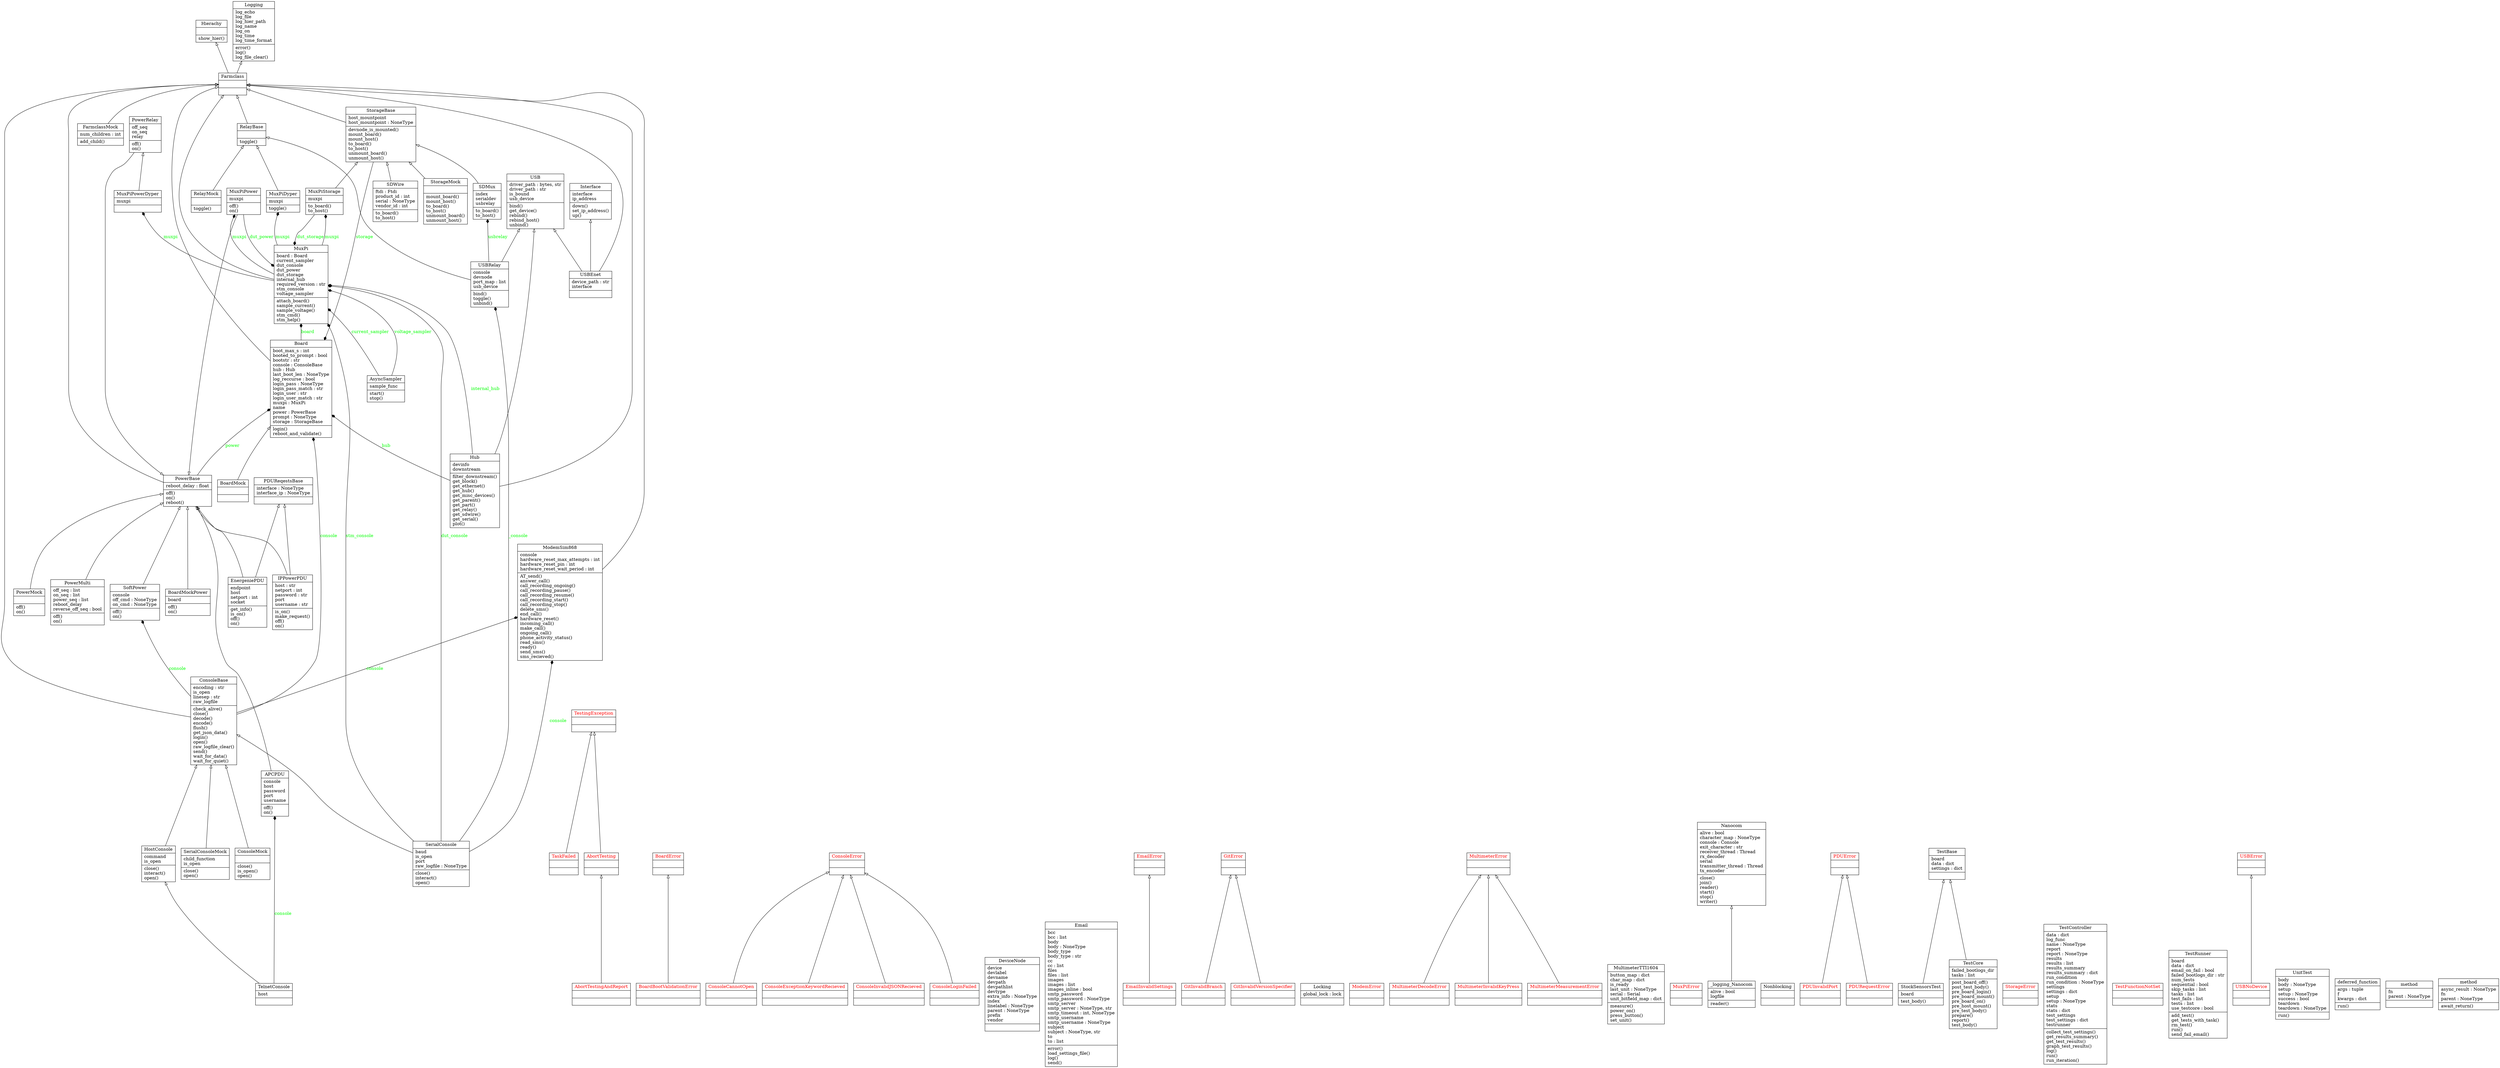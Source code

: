 digraph "classes_farm-core" {
charset="utf-8"
rankdir=BT
"0" [label="{APCPDU|console\lhost\lpassword\lport\lusername\l|off()\lon()\l}", shape="record"];
"1" [fontcolor="red", label="{AbortTesting|\l|}", shape="record"];
"2" [fontcolor="red", label="{AbortTestingAndReport|\l|}", shape="record"];
"3" [label="{AsyncSampler|sample_func\l|start()\lstop()\l}", shape="record"];
"4" [label="{Board|boot_max_s : int\lbooted_to_prompt : bool\lbootstr : str\lconsole : ConsoleBase\lhub : Hub\llast_boot_len : NoneType\llog_reccurse : bool\llogin_pass : NoneType\llogin_pass_match : str\llogin_user : str\llogin_user_match : str\lmuxpi : MuxPi\lname\lpower : PowerBase\lprompt : NoneType\lstorage : StorageBase\l|login()\lreboot_and_validate()\l}", shape="record"];
"5" [fontcolor="red", label="{BoardBootValidationError|\l|}", shape="record"];
"6" [fontcolor="red", label="{BoardError|\l|}", shape="record"];
"7" [label="{BoardMock|\l|}", shape="record"];
"8" [label="{BoardMockPower|board\l|off()\lon()\l}", shape="record"];
"9" [label="{ConsoleBase|encoding : str\lis_open\llinesep : str\lraw_logfile\l|check_alive()\lclose()\ldecode()\lencode()\lflush()\lget_json_data()\llogin()\lopen()\lraw_logfile_clear()\lsend()\lwait_for_data()\lwait_for_quiet()\l}", shape="record"];
"10" [fontcolor="red", label="{ConsoleCannotOpen|\l|}", shape="record"];
"11" [fontcolor="red", label="{ConsoleError|\l|}", shape="record"];
"12" [fontcolor="red", label="{ConsoleExceptionKeywordRecieved|\l|}", shape="record"];
"13" [fontcolor="red", label="{ConsoleInvalidJSONRecieved|\l|}", shape="record"];
"14" [fontcolor="red", label="{ConsoleLoginFailed|\l|}", shape="record"];
"15" [label="{ConsoleMock|\l|close()\lis_open()\lopen()\l}", shape="record"];
"16" [label="{DeviceNode|device\ldevlabel\ldevname\ldevpath\ldevpathlist\ldevtype\lextra_info : NoneType\lindex\llinelabel : NoneType\lparent : NoneType\lprefix\lvendor\l|}", shape="record"];
"17" [label="{Email|bcc\lbcc : list\lbody\lbody : NoneType\lbody_type\lbody_type : str\lcc\lcc : list\lfiles\lfiles : list\limages\limages : list\limages_inline : bool\lsmtp_password\lsmtp_password : NoneType\lsmtp_server\lsmtp_server : NoneType, str\lsmtp_timeout : int, NoneType\lsmtp_username\lsmtp_username : NoneType\lsubject\lsubject : NoneType, str\lto\lto : list\l|error()\lload_settings_file()\llog()\lsend()\l}", shape="record"];
"18" [fontcolor="red", label="{EmailError|\l|}", shape="record"];
"19" [fontcolor="red", label="{EmailInvalidSettings|\l|}", shape="record"];
"20" [label="{EnergeniePDU|endpoint\lhost\lnetport : int\lsocket\l|get_info()\lis_on()\loff()\lon()\l}", shape="record"];
"21" [label="{Farmclass|\l|}", shape="record"];
"22" [label="{FarmclassMock|num_children : int\l|add_child()\l}", shape="record"];
"23" [fontcolor="red", label="{GitError|\l|}", shape="record"];
"24" [fontcolor="red", label="{GitInvalidBranch|\l|}", shape="record"];
"25" [fontcolor="red", label="{GitInvalidVersionSpecifier|\l|}", shape="record"];
"26" [label="{Hierachy|\l|show_hier()\l}", shape="record"];
"27" [label="{HostConsole|command\lis_open\l|close()\linteract()\lopen()\l}", shape="record"];
"28" [label="{Hub|devinfo\ldownstream\l|filter_downstream()\lget_block()\lget_ethernet()\lget_hub()\lget_misc_devices()\lget_parent()\lget_part()\lget_relay()\lget_sdwire()\lget_serial()\lplot()\l}", shape="record"];
"29" [label="{IPPowerPDU|host : str\lnetport : int\lpassword : str\lport\lusername : str\l|is_on()\lmake_request()\loff()\lon()\l}", shape="record"];
"30" [label="{Interface|interface\lip_address\l|down()\lset_ip_address()\lup()\l}", shape="record"];
"31" [label="{Locking|global_lock : lock\l|}", shape="record"];
"32" [label="{Logging|log_echo\llog_file\llog_hier_path\llog_name\llog_on\llog_time\llog_time_format\l|error()\llog()\llog_file_clear()\l}", shape="record"];
"33" [fontcolor="red", label="{ModemError|\l|}", shape="record"];
"34" [label="{ModemSim868|console\lhardware_reset_max_attempts : int\lhardware_reset_pin : int\lhardware_reset_wait_period : int\l|AT_send()\lanswer_call()\lcall_recording_ongoing()\lcall_recording_pause()\lcall_recording_resume()\lcall_recording_start()\lcall_recording_stop()\ldelete_sms()\lend_call()\lhardware_reset()\lincoming_call()\lmake_call()\longoing_call()\lphone_activity_status()\lread_sms()\lready()\lsend_sms()\lsms_recieved()\l}", shape="record"];
"35" [fontcolor="red", label="{MultimeterDecodeError|\l|}", shape="record"];
"36" [fontcolor="red", label="{MultimeterError|\l|}", shape="record"];
"37" [fontcolor="red", label="{MultimeterInvalidKeyPress|\l|}", shape="record"];
"38" [fontcolor="red", label="{MultimeterMeasurementError|\l|}", shape="record"];
"39" [label="{MultimeterTTI1604|button_map : dict\lchar_map : dict\lis_ready\llast_unit : NoneType\lserial : Serial\lunit_bitfield_map : dict\l|measure()\lpower_on()\lpress_button()\lset_unit()\l}", shape="record"];
"40" [label="{MuxPi|board : Board\lcurrent_sampler\ldut_console\ldut_power\ldut_storage\linternal_hub\lrequired_version : str\lstm_console\lvoltage_sampler\l|attach_board()\lsample_current()\lsample_voltage()\lstm_cmd()\lstm_help()\l}", shape="record"];
"41" [label="{MuxPiDyper|muxpi\l|toggle()\l}", shape="record"];
"42" [fontcolor="red", label="{MuxPiError|\l|}", shape="record"];
"43" [label="{MuxPiPower|muxpi\l|off()\lon()\l}", shape="record"];
"44" [label="{MuxPiPowerDyper|muxpi\l|}", shape="record"];
"45" [label="{MuxPiStorage|muxpi\l|to_board()\lto_host()\l}", shape="record"];
"46" [label="{Nanocom|alive : bool\lcharacter_map : NoneType\lconsole : Console\lexit_character : str\lreceiver_thread : Thread\lrx_decoder\lserial\ltransmitter_thread : Thread\ltx_encoder\l|close()\ljoin()\lreader()\lstart()\lstop()\lwriter()\l}", shape="record"];
"47" [label="{Nonblocking|\l|}", shape="record"];
"48" [fontcolor="red", label="{PDUError|\l|}", shape="record"];
"49" [fontcolor="red", label="{PDUInvalidPort|\l|}", shape="record"];
"50" [label="{PDUReqestsBase|interface : NoneType\linterface_ip : NoneType\l|}", shape="record"];
"51" [fontcolor="red", label="{PDURequestError|\l|}", shape="record"];
"52" [label="{PowerBase|reboot_delay : float\l|off()\lon()\lreboot()\l}", shape="record"];
"53" [label="{PowerMock|\l|off()\lon()\l}", shape="record"];
"54" [label="{PowerMulti|off_seq : list\lon_seq : list\lpower_seq : list\lreboot_delay\lreverse_off_seq : bool\l|off()\lon()\l}", shape="record"];
"55" [label="{PowerRelay|off_seq\lon_seq\lrelay\l|off()\lon()\l}", shape="record"];
"56" [label="{RelayBase|\l|toggle()\l}", shape="record"];
"57" [label="{RelayMock|\l|toggle()\l}", shape="record"];
"58" [label="{SDMux|index\lserialdev\lusbrelay\l|to_board()\lto_host()\l}", shape="record"];
"59" [label="{SDWire|ftdi : Ftdi\lproduct_id : int\lserial : NoneType\lvendor_id : int\l|to_board()\lto_host()\l}", shape="record"];
"60" [label="{SerialConsole|baud\lis_open\lport\lraw_logfile : NoneType\l|close()\linteract()\lopen()\l}", shape="record"];
"61" [label="{SerialConsoleMock|child_function\lis_open\l|close()\lopen()\l}", shape="record"];
"62" [label="{SoftPower|console\loff_cmd : NoneType\lon_cmd : NoneType\l|off()\lon()\l}", shape="record"];
"63" [label="{StockSensorsTest|board\l|test_body()\l}", shape="record"];
"64" [label="{StorageBase|host_mountpoint\lhost_mountpoint : NoneType\l|devnode_is_mounted()\lmount_board()\lmount_host()\lto_board()\lto_host()\lunmount_board()\lunmount_host()\l}", shape="record"];
"65" [fontcolor="red", label="{StorageError|\l|}", shape="record"];
"66" [label="{StorageMock|\l|mount_board()\lmount_host()\lto_board()\lto_host()\lunmount_board()\lunmount_host()\l}", shape="record"];
"67" [fontcolor="red", label="{TaskFailed|\l|}", shape="record"];
"68" [label="{TelnetConsole|host\l|}", shape="record"];
"69" [label="{TestBase|board\ldata : dict\lsettings : dict\l|}", shape="record"];
"70" [label="{TestController|data : dict\llog_func\lname : NoneType\lreport\lreport : NoneType\lresults\lresults : list\lresults_summary\lresults_summary : dict\lrun_condition\lrun_condition : NoneType\lsettings\lsettings : dict\lsetup\lsetup : NoneType\lstats\lstats : dict\ltest_settings\ltest_settings : dict\ltestrunner\l|collect_test_settings()\lget_results_summary()\lget_test_results()\lgraph_test_results()\llog()\lrun()\lrun_iteration()\l}", shape="record"];
"71" [label="{TestCore|failed_bootlogs_dir\ltasks : list\l|post_board_off()\lpost_test_body()\lpre_board_login()\lpre_board_mount()\lpre_board_on()\lpre_host_mount()\lpre_test_body()\lprepare()\lreport()\ltest_body()\l}", shape="record"];
"72" [fontcolor="red", label="{TestFunctionNotSet|\l|}", shape="record"];
"73" [label="{TestRunner|board\ldata : dict\lemail_on_fail : bool\lfailed_bootlogs_dir : str\lnum_tests\lsequential : bool\lskip_tasks : list\ltasks : list\ltest_fails : list\ltests : list\luse_testcore : bool\l|add_test()\lget_tests_with_task()\lrm_test()\lrun()\lsend_fail_email()\l}", shape="record"];
"74" [fontcolor="red", label="{TestingException|\l|}", shape="record"];
"75" [label="{USB|driver_path : bytes, str\ldriver_path : str\lis_bound\lusb_device\l|bind()\lget_device()\lrebind()\lrebind_host()\lunbind()\l}", shape="record"];
"76" [label="{USBEnet|device_path : str\linterface\l|}", shape="record"];
"77" [fontcolor="red", label="{USBError|\l|}", shape="record"];
"78" [fontcolor="red", label="{USBNoDevice|\l|}", shape="record"];
"79" [label="{USBRelay|console\ldevnode\lport_map : list\lusb_device\l|bind()\ltoggle()\lunbind()\l}", shape="record"];
"80" [label="{UnitTest|body\lbody : NoneType\lsetup\lsetup : NoneType\lsuccess : bool\lteardown\lteardown : NoneType\l|run()\l}", shape="record"];
"81" [label="{_logging_Nanocom|alive : bool\llogfile\l|reader()\l}", shape="record"];
"82" [label="{deferred_function|args : tuple\lf\lkwargs : dict\l|run()\l}", shape="record"];
"83" [label="{method|fn\lparent : NoneType\l|}", shape="record"];
"84" [label="{method|async_result : NoneType\lfn\lparent : NoneType\l|await_return()\l}", shape="record"];
"0" -> "52" [arrowhead="empty", arrowtail="none"];
"1" -> "74" [arrowhead="empty", arrowtail="none"];
"2" -> "1" [arrowhead="empty", arrowtail="none"];
"4" -> "21" [arrowhead="empty", arrowtail="none"];
"5" -> "6" [arrowhead="empty", arrowtail="none"];
"7" -> "4" [arrowhead="empty", arrowtail="none"];
"8" -> "52" [arrowhead="empty", arrowtail="none"];
"9" -> "21" [arrowhead="empty", arrowtail="none"];
"10" -> "11" [arrowhead="empty", arrowtail="none"];
"12" -> "11" [arrowhead="empty", arrowtail="none"];
"13" -> "11" [arrowhead="empty", arrowtail="none"];
"14" -> "11" [arrowhead="empty", arrowtail="none"];
"15" -> "9" [arrowhead="empty", arrowtail="none"];
"19" -> "18" [arrowhead="empty", arrowtail="none"];
"20" -> "50" [arrowhead="empty", arrowtail="none"];
"20" -> "52" [arrowhead="empty", arrowtail="none"];
"21" -> "26" [arrowhead="empty", arrowtail="none"];
"21" -> "32" [arrowhead="empty", arrowtail="none"];
"22" -> "21" [arrowhead="empty", arrowtail="none"];
"24" -> "23" [arrowhead="empty", arrowtail="none"];
"25" -> "23" [arrowhead="empty", arrowtail="none"];
"27" -> "9" [arrowhead="empty", arrowtail="none"];
"28" -> "21" [arrowhead="empty", arrowtail="none"];
"28" -> "75" [arrowhead="empty", arrowtail="none"];
"29" -> "50" [arrowhead="empty", arrowtail="none"];
"29" -> "52" [arrowhead="empty", arrowtail="none"];
"34" -> "21" [arrowhead="empty", arrowtail="none"];
"35" -> "36" [arrowhead="empty", arrowtail="none"];
"37" -> "36" [arrowhead="empty", arrowtail="none"];
"38" -> "36" [arrowhead="empty", arrowtail="none"];
"40" -> "21" [arrowhead="empty", arrowtail="none"];
"41" -> "56" [arrowhead="empty", arrowtail="none"];
"43" -> "52" [arrowhead="empty", arrowtail="none"];
"44" -> "55" [arrowhead="empty", arrowtail="none"];
"45" -> "64" [arrowhead="empty", arrowtail="none"];
"49" -> "48" [arrowhead="empty", arrowtail="none"];
"51" -> "48" [arrowhead="empty", arrowtail="none"];
"52" -> "21" [arrowhead="empty", arrowtail="none"];
"53" -> "52" [arrowhead="empty", arrowtail="none"];
"54" -> "52" [arrowhead="empty", arrowtail="none"];
"55" -> "52" [arrowhead="empty", arrowtail="none"];
"56" -> "21" [arrowhead="empty", arrowtail="none"];
"57" -> "56" [arrowhead="empty", arrowtail="none"];
"58" -> "64" [arrowhead="empty", arrowtail="none"];
"59" -> "64" [arrowhead="empty", arrowtail="none"];
"60" -> "9" [arrowhead="empty", arrowtail="none"];
"61" -> "9" [arrowhead="empty", arrowtail="none"];
"62" -> "52" [arrowhead="empty", arrowtail="none"];
"63" -> "69" [arrowhead="empty", arrowtail="none"];
"64" -> "21" [arrowhead="empty", arrowtail="none"];
"66" -> "64" [arrowhead="empty", arrowtail="none"];
"67" -> "74" [arrowhead="empty", arrowtail="none"];
"68" -> "27" [arrowhead="empty", arrowtail="none"];
"71" -> "69" [arrowhead="empty", arrowtail="none"];
"76" -> "21" [arrowhead="empty", arrowtail="none"];
"76" -> "30" [arrowhead="empty", arrowtail="none"];
"76" -> "75" [arrowhead="empty", arrowtail="none"];
"78" -> "77" [arrowhead="empty", arrowtail="none"];
"79" -> "56" [arrowhead="empty", arrowtail="none"];
"79" -> "75" [arrowhead="empty", arrowtail="none"];
"81" -> "46" [arrowhead="empty", arrowtail="none"];
"3" -> "40" [arrowhead="diamond", arrowtail="none", fontcolor="green", label="voltage_sampler", style="solid"];
"3" -> "40" [arrowhead="diamond", arrowtail="none", fontcolor="green", label="current_sampler", style="solid"];
"28" -> "40" [arrowhead="diamond", arrowtail="none", fontcolor="green", label="internal_hub", style="solid"];
"43" -> "40" [arrowhead="diamond", arrowtail="none", fontcolor="green", label="dut_power", style="solid"];
"40" -> "43" [arrowhead="diamond", arrowtail="none", fontcolor="green", label="muxpi", style="solid"];
"40" -> "41" [arrowhead="diamond", arrowtail="none", fontcolor="green", label="muxpi", style="solid"];
"40" -> "44" [arrowhead="diamond", arrowtail="none", fontcolor="green", label="muxpi", style="solid"];
"45" -> "40" [arrowhead="diamond", arrowtail="none", fontcolor="green", label="dut_storage", style="solid"];
"40" -> "45" [arrowhead="diamond", arrowtail="none", fontcolor="green", label="muxpi", style="solid"];
"60" -> "34" [arrowhead="diamond", arrowtail="none", fontcolor="green", label="console", style="solid"];
"60" -> "40" [arrowhead="diamond", arrowtail="none", fontcolor="green", label="stm_console", style="solid"];
"60" -> "40" [arrowhead="diamond", arrowtail="none", fontcolor="green", label="dut_console", style="solid"];
"60" -> "79" [arrowhead="diamond", arrowtail="none", fontcolor="green", label="_console", style="solid"];
"68" -> "0" [arrowhead="diamond", arrowtail="none", fontcolor="green", label="console", style="solid"];
"28" -> "4" [arrowhead="diamond", arrowtail="none", fontcolor="green", label="hub", style="solid"];
"64" -> "4" [arrowhead="diamond", arrowtail="none", fontcolor="green", label="storage", style="solid"];
"52" -> "4" [arrowhead="diamond", arrowtail="none", fontcolor="green", label="power", style="solid"];
"9" -> "4" [arrowhead="diamond", arrowtail="none", fontcolor="green", label="console", style="solid"];
"9" -> "34" [arrowhead="diamond", arrowtail="none", fontcolor="green", label="console", style="solid"];
"4" -> "40" [arrowhead="diamond", arrowtail="none", fontcolor="green", label="board", style="solid"];
"9" -> "62" [arrowhead="diamond", arrowtail="none", fontcolor="green", label="console", style="solid"];
"79" -> "58" [arrowhead="diamond", arrowtail="none", fontcolor="green", label="usbrelay", style="solid"];
}
